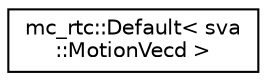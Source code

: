 digraph "Graphical Class Hierarchy"
{
 // INTERACTIVE_SVG=YES
 // LATEX_PDF_SIZE
  edge [fontname="Helvetica",fontsize="10",labelfontname="Helvetica",labelfontsize="10"];
  node [fontname="Helvetica",fontsize="10",shape=record];
  rankdir="LR";
  Node0 [label="mc_rtc::Default\< sva\l::MotionVecd \>",height=0.2,width=0.4,color="black", fillcolor="white", style="filled",URL="$structmc__rtc_1_1Default_3_01sva_1_1MotionVecd_01_4.html",tooltip=" "];
}
